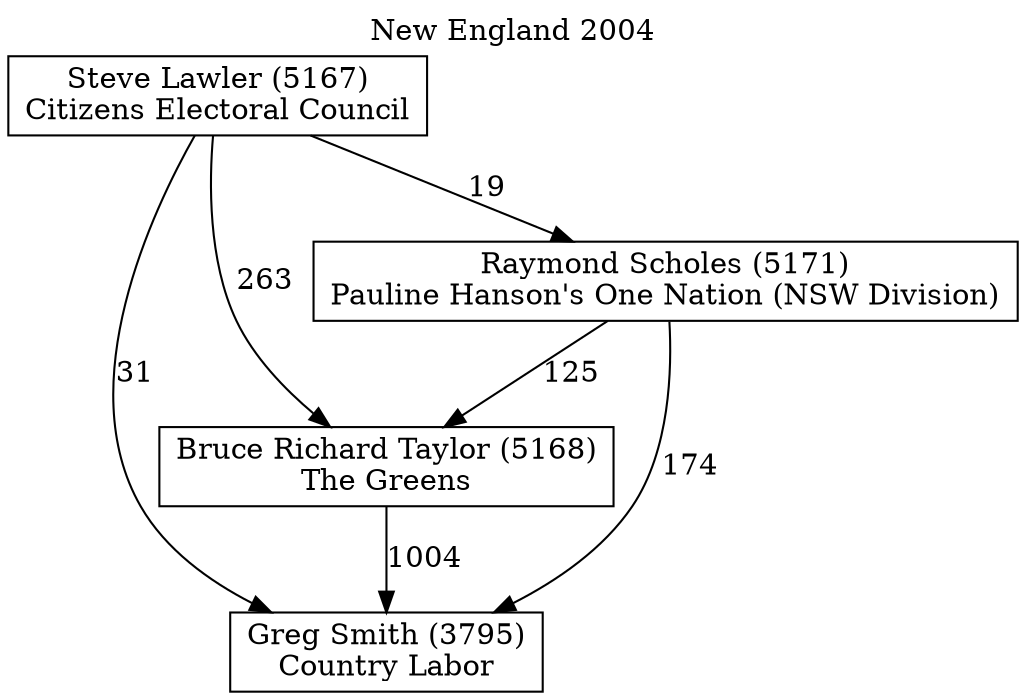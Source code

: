 // House preference flow
digraph "Greg Smith (3795)_New England_2004" {
	graph [label="New England 2004" labelloc=t mclimit=10]
	node [shape=box]
	"Greg Smith (3795)" [label="Greg Smith (3795)
Country Labor"]
	"Bruce Richard Taylor (5168)" [label="Bruce Richard Taylor (5168)
The Greens"]
	"Raymond Scholes (5171)" [label="Raymond Scholes (5171)
Pauline Hanson's One Nation (NSW Division)"]
	"Steve Lawler (5167)" [label="Steve Lawler (5167)
Citizens Electoral Council"]
	"Bruce Richard Taylor (5168)" -> "Greg Smith (3795)" [label=1004]
	"Raymond Scholes (5171)" -> "Bruce Richard Taylor (5168)" [label=125]
	"Steve Lawler (5167)" -> "Raymond Scholes (5171)" [label=19]
	"Raymond Scholes (5171)" -> "Greg Smith (3795)" [label=174]
	"Steve Lawler (5167)" -> "Greg Smith (3795)" [label=31]
	"Steve Lawler (5167)" -> "Bruce Richard Taylor (5168)" [label=263]
}
